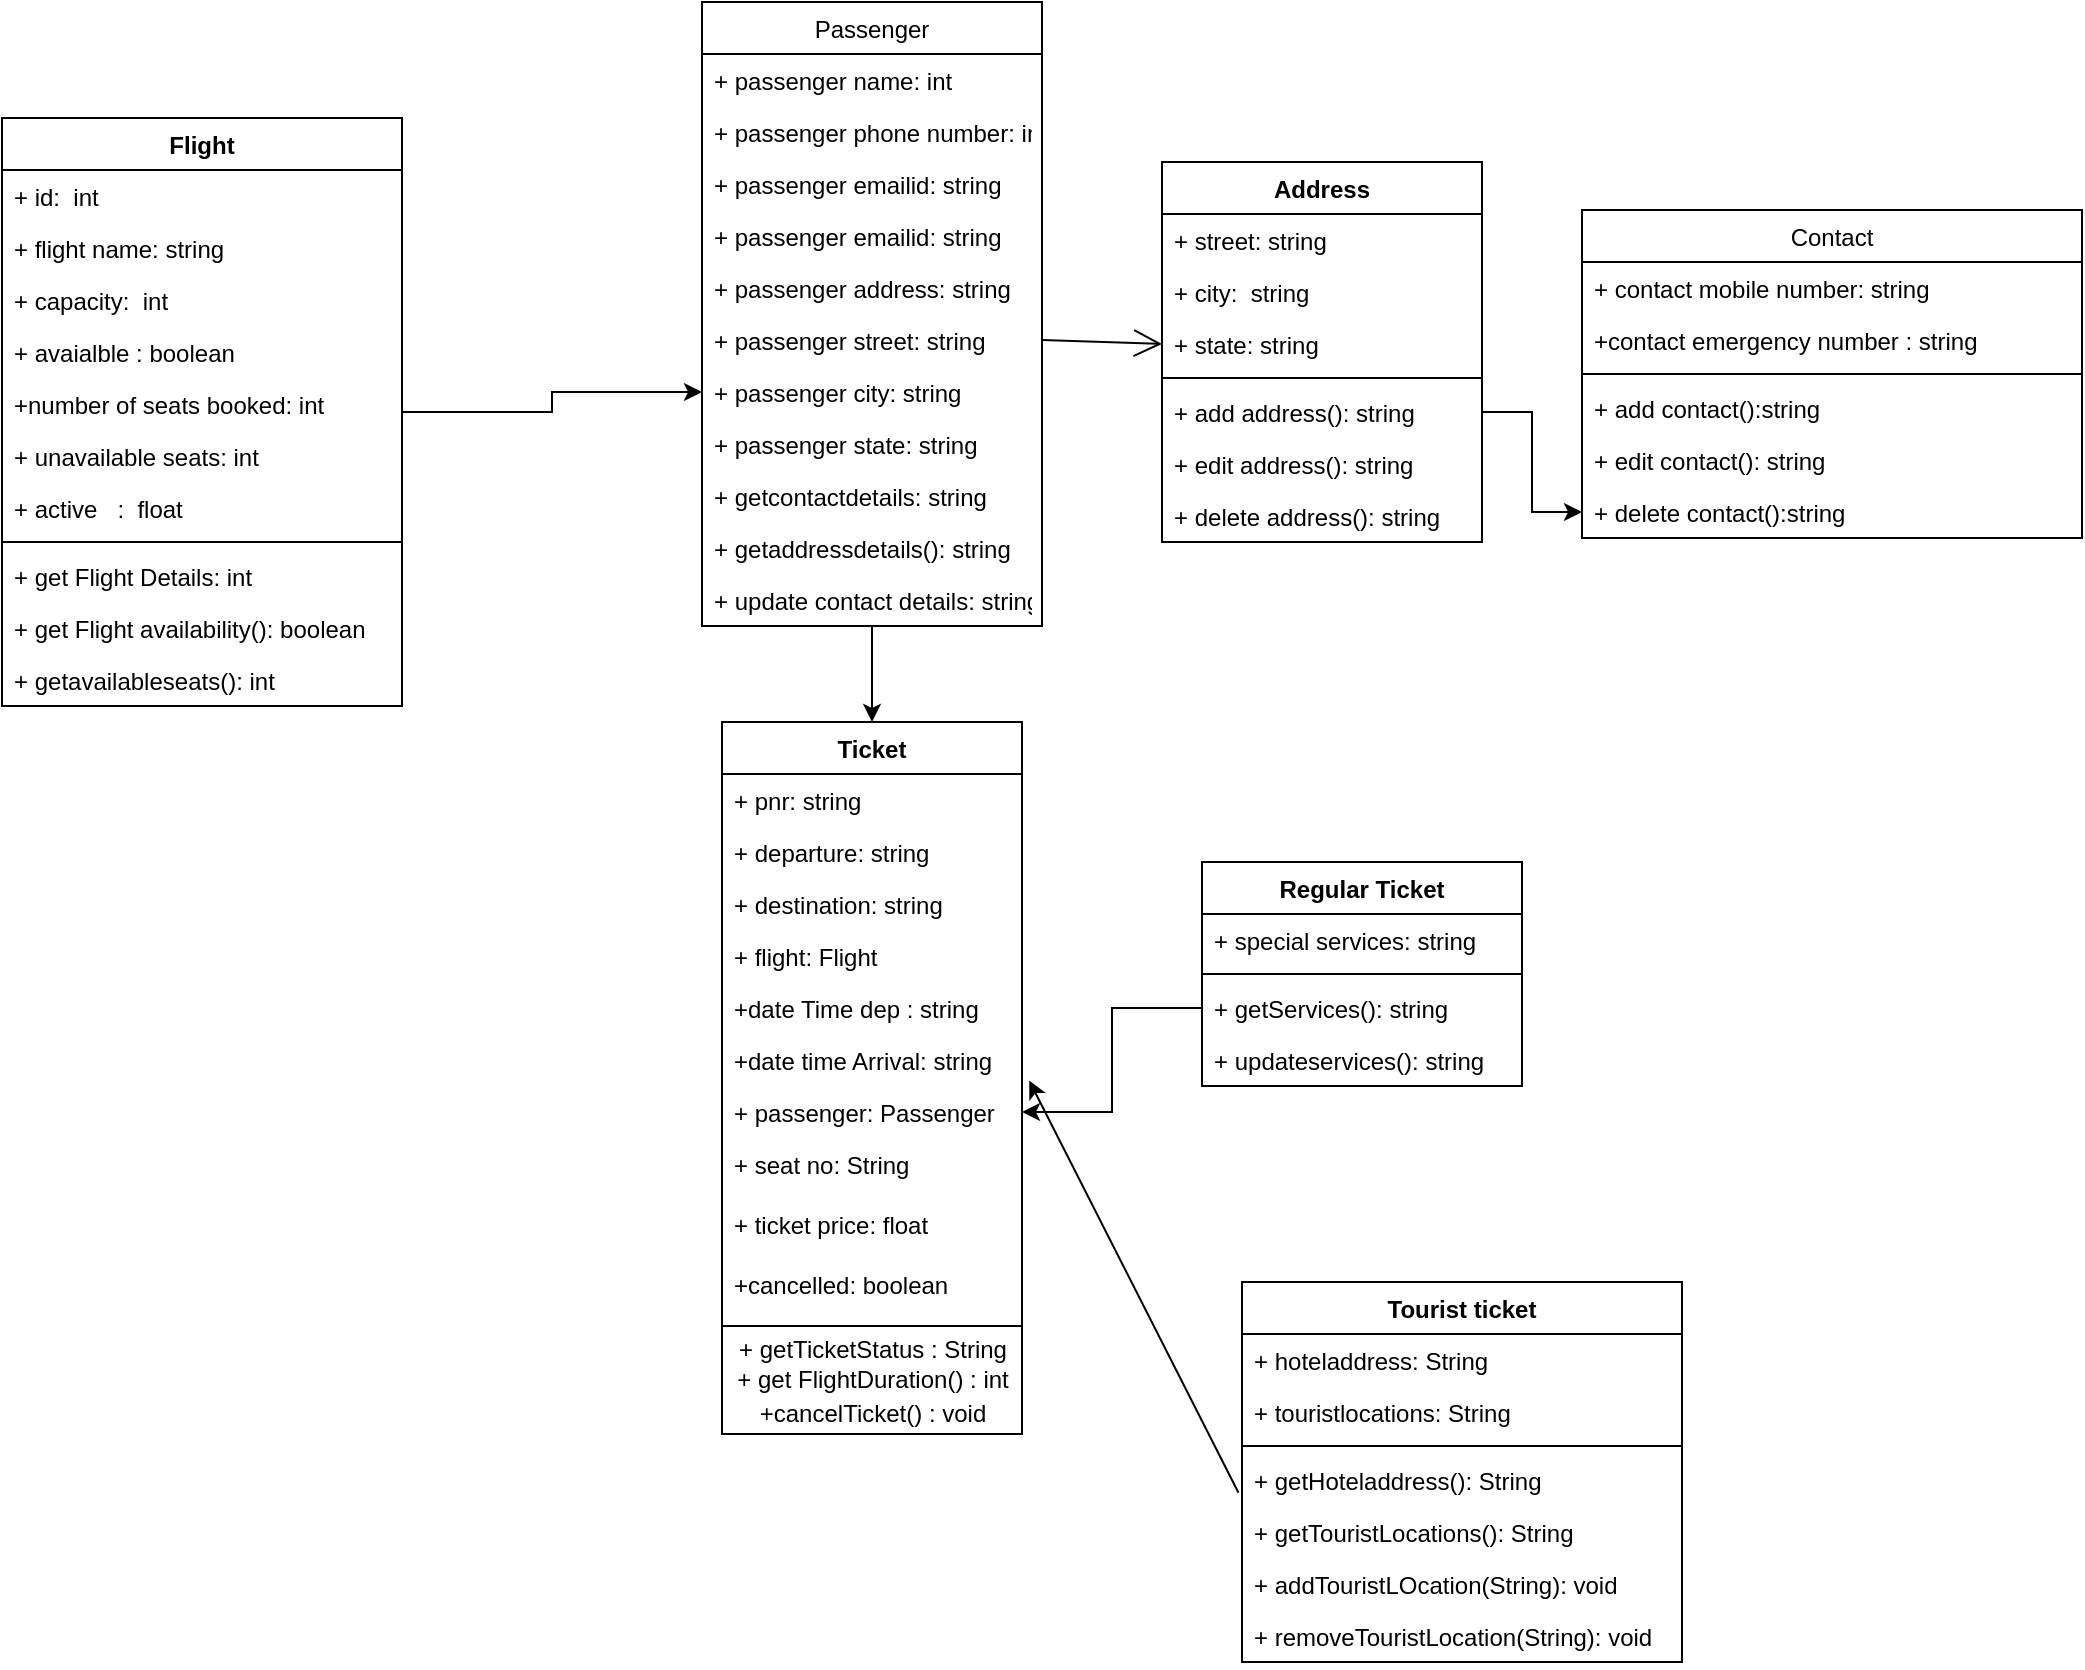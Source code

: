 <mxfile version="17.1.3" type="device"><diagram id="t8E_Q_5KYaHYnCvS9O-j" name="Page-1"><mxGraphModel dx="1715" dy="1883" grid="1" gridSize="10" guides="1" tooltips="1" connect="1" arrows="1" fold="1" page="1" pageScale="1" pageWidth="850" pageHeight="1400" math="0" shadow="0"><root><mxCell id="0"/><mxCell id="1" parent="0"/><mxCell id="Da78S017MAcMfeAEbrY8-31" style="edgeStyle=orthogonalEdgeStyle;rounded=0;orthogonalLoop=1;jettySize=auto;html=1;entryX=0;entryY=0.5;entryDx=0;entryDy=0;" edge="1" parent="1" source="Da78S017MAcMfeAEbrY8-14" target="Da78S017MAcMfeAEbrY8-70"><mxGeometry relative="1" as="geometry"><mxPoint x="310" y="-855" as="targetPoint"/></mxGeometry></mxCell><mxCell id="Da78S017MAcMfeAEbrY8-14" value="Flight" style="swimlane;fontStyle=1;align=center;verticalAlign=top;childLayout=stackLayout;horizontal=1;startSize=26;horizontalStack=0;resizeParent=1;resizeParentMax=0;resizeLast=0;collapsible=1;marginBottom=0;strokeColor=default;" vertex="1" parent="1"><mxGeometry x="-20" y="-1002" width="200" height="294" as="geometry"/></mxCell><mxCell id="Da78S017MAcMfeAEbrY8-15" value="+ id:  int" style="text;strokeColor=none;fillColor=none;align=left;verticalAlign=top;spacingLeft=4;spacingRight=4;overflow=hidden;rotatable=0;points=[[0,0.5],[1,0.5]];portConstraint=eastwest;" vertex="1" parent="Da78S017MAcMfeAEbrY8-14"><mxGeometry y="26" width="200" height="26" as="geometry"/></mxCell><mxCell id="Da78S017MAcMfeAEbrY8-18" value="+ flight name: string" style="text;strokeColor=none;fillColor=none;align=left;verticalAlign=top;spacingLeft=4;spacingRight=4;overflow=hidden;rotatable=0;points=[[0,0.5],[1,0.5]];portConstraint=eastwest;" vertex="1" parent="Da78S017MAcMfeAEbrY8-14"><mxGeometry y="52" width="200" height="26" as="geometry"/></mxCell><mxCell id="Da78S017MAcMfeAEbrY8-19" value="+ capacity:  int" style="text;strokeColor=none;fillColor=none;align=left;verticalAlign=top;spacingLeft=4;spacingRight=4;overflow=hidden;rotatable=0;points=[[0,0.5],[1,0.5]];portConstraint=eastwest;" vertex="1" parent="Da78S017MAcMfeAEbrY8-14"><mxGeometry y="78" width="200" height="26" as="geometry"/></mxCell><mxCell id="Da78S017MAcMfeAEbrY8-20" value="+ avaialble : boolean" style="text;strokeColor=none;fillColor=none;align=left;verticalAlign=top;spacingLeft=4;spacingRight=4;overflow=hidden;rotatable=0;points=[[0,0.5],[1,0.5]];portConstraint=eastwest;" vertex="1" parent="Da78S017MAcMfeAEbrY8-14"><mxGeometry y="104" width="200" height="26" as="geometry"/></mxCell><mxCell id="Da78S017MAcMfeAEbrY8-21" value="+number of seats booked: int" style="text;strokeColor=none;fillColor=none;align=left;verticalAlign=top;spacingLeft=4;spacingRight=4;overflow=hidden;rotatable=0;points=[[0,0.5],[1,0.5]];portConstraint=eastwest;" vertex="1" parent="Da78S017MAcMfeAEbrY8-14"><mxGeometry y="130" width="200" height="26" as="geometry"/></mxCell><mxCell id="Da78S017MAcMfeAEbrY8-22" value="+ unavailable seats: int" style="text;strokeColor=none;fillColor=none;align=left;verticalAlign=top;spacingLeft=4;spacingRight=4;overflow=hidden;rotatable=0;points=[[0,0.5],[1,0.5]];portConstraint=eastwest;" vertex="1" parent="Da78S017MAcMfeAEbrY8-14"><mxGeometry y="156" width="200" height="26" as="geometry"/></mxCell><mxCell id="Da78S017MAcMfeAEbrY8-23" value="+ active   :  float" style="text;strokeColor=none;fillColor=none;align=left;verticalAlign=top;spacingLeft=4;spacingRight=4;overflow=hidden;rotatable=0;points=[[0,0.5],[1,0.5]];portConstraint=eastwest;" vertex="1" parent="Da78S017MAcMfeAEbrY8-14"><mxGeometry y="182" width="200" height="26" as="geometry"/></mxCell><mxCell id="Da78S017MAcMfeAEbrY8-16" value="" style="line;strokeWidth=1;fillColor=none;align=left;verticalAlign=middle;spacingTop=-1;spacingLeft=3;spacingRight=3;rotatable=0;labelPosition=right;points=[];portConstraint=eastwest;" vertex="1" parent="Da78S017MAcMfeAEbrY8-14"><mxGeometry y="208" width="200" height="8" as="geometry"/></mxCell><mxCell id="Da78S017MAcMfeAEbrY8-17" value="+ get Flight Details: int" style="text;strokeColor=none;fillColor=none;align=left;verticalAlign=top;spacingLeft=4;spacingRight=4;overflow=hidden;rotatable=0;points=[[0,0.5],[1,0.5]];portConstraint=eastwest;" vertex="1" parent="Da78S017MAcMfeAEbrY8-14"><mxGeometry y="216" width="200" height="26" as="geometry"/></mxCell><mxCell id="Da78S017MAcMfeAEbrY8-24" value="+ get Flight availability(): boolean" style="text;strokeColor=none;fillColor=none;align=left;verticalAlign=top;spacingLeft=4;spacingRight=4;overflow=hidden;rotatable=0;points=[[0,0.5],[1,0.5]];portConstraint=eastwest;" vertex="1" parent="Da78S017MAcMfeAEbrY8-14"><mxGeometry y="242" width="200" height="26" as="geometry"/></mxCell><mxCell id="Da78S017MAcMfeAEbrY8-25" value="+ getavailableseats(): int" style="text;strokeColor=none;fillColor=none;align=left;verticalAlign=top;spacingLeft=4;spacingRight=4;overflow=hidden;rotatable=0;points=[[0,0.5],[1,0.5]];portConstraint=eastwest;" vertex="1" parent="Da78S017MAcMfeAEbrY8-14"><mxGeometry y="268" width="200" height="26" as="geometry"/></mxCell><mxCell id="Da78S017MAcMfeAEbrY8-63" value="Passenger" style="swimlane;fontStyle=0;childLayout=stackLayout;horizontal=1;startSize=26;fillColor=none;horizontalStack=0;resizeParent=1;resizeParentMax=0;resizeLast=0;collapsible=1;marginBottom=0;strokeColor=default;" vertex="1" parent="1"><mxGeometry x="330" y="-1060" width="170" height="312" as="geometry"/></mxCell><mxCell id="Da78S017MAcMfeAEbrY8-64" value="+ passenger name: int" style="text;strokeColor=none;fillColor=none;align=left;verticalAlign=top;spacingLeft=4;spacingRight=4;overflow=hidden;rotatable=0;points=[[0,0.5],[1,0.5]];portConstraint=eastwest;" vertex="1" parent="Da78S017MAcMfeAEbrY8-63"><mxGeometry y="26" width="170" height="26" as="geometry"/></mxCell><mxCell id="Da78S017MAcMfeAEbrY8-65" value="+ passenger phone number: int" style="text;strokeColor=none;fillColor=none;align=left;verticalAlign=top;spacingLeft=4;spacingRight=4;overflow=hidden;rotatable=0;points=[[0,0.5],[1,0.5]];portConstraint=eastwest;" vertex="1" parent="Da78S017MAcMfeAEbrY8-63"><mxGeometry y="52" width="170" height="26" as="geometry"/></mxCell><mxCell id="Da78S017MAcMfeAEbrY8-66" value="+ passenger emailid: string" style="text;strokeColor=none;fillColor=none;align=left;verticalAlign=top;spacingLeft=4;spacingRight=4;overflow=hidden;rotatable=0;points=[[0,0.5],[1,0.5]];portConstraint=eastwest;" vertex="1" parent="Da78S017MAcMfeAEbrY8-63"><mxGeometry y="78" width="170" height="26" as="geometry"/></mxCell><mxCell id="Da78S017MAcMfeAEbrY8-67" value="+ passenger emailid: string" style="text;strokeColor=none;fillColor=none;align=left;verticalAlign=top;spacingLeft=4;spacingRight=4;overflow=hidden;rotatable=0;points=[[0,0.5],[1,0.5]];portConstraint=eastwest;" vertex="1" parent="Da78S017MAcMfeAEbrY8-63"><mxGeometry y="104" width="170" height="26" as="geometry"/></mxCell><mxCell id="Da78S017MAcMfeAEbrY8-68" value="+ passenger address: string" style="text;strokeColor=none;fillColor=none;align=left;verticalAlign=top;spacingLeft=4;spacingRight=4;overflow=hidden;rotatable=0;points=[[0,0.5],[1,0.5]];portConstraint=eastwest;" vertex="1" parent="Da78S017MAcMfeAEbrY8-63"><mxGeometry y="130" width="170" height="26" as="geometry"/></mxCell><mxCell id="Da78S017MAcMfeAEbrY8-69" value="+ passenger street: string" style="text;strokeColor=none;fillColor=none;align=left;verticalAlign=top;spacingLeft=4;spacingRight=4;overflow=hidden;rotatable=0;points=[[0,0.5],[1,0.5]];portConstraint=eastwest;" vertex="1" parent="Da78S017MAcMfeAEbrY8-63"><mxGeometry y="156" width="170" height="26" as="geometry"/></mxCell><mxCell id="Da78S017MAcMfeAEbrY8-70" value="+ passenger city: string" style="text;strokeColor=none;fillColor=none;align=left;verticalAlign=top;spacingLeft=4;spacingRight=4;overflow=hidden;rotatable=0;points=[[0,0.5],[1,0.5]];portConstraint=eastwest;" vertex="1" parent="Da78S017MAcMfeAEbrY8-63"><mxGeometry y="182" width="170" height="26" as="geometry"/></mxCell><mxCell id="Da78S017MAcMfeAEbrY8-71" value="+ passenger state: string" style="text;strokeColor=none;fillColor=none;align=left;verticalAlign=top;spacingLeft=4;spacingRight=4;overflow=hidden;rotatable=0;points=[[0,0.5],[1,0.5]];portConstraint=eastwest;" vertex="1" parent="Da78S017MAcMfeAEbrY8-63"><mxGeometry y="208" width="170" height="26" as="geometry"/></mxCell><mxCell id="Da78S017MAcMfeAEbrY8-72" value="+ getcontactdetails: string" style="text;strokeColor=none;fillColor=none;align=left;verticalAlign=top;spacingLeft=4;spacingRight=4;overflow=hidden;rotatable=0;points=[[0,0.5],[1,0.5]];portConstraint=eastwest;" vertex="1" parent="Da78S017MAcMfeAEbrY8-63"><mxGeometry y="234" width="170" height="26" as="geometry"/></mxCell><mxCell id="Da78S017MAcMfeAEbrY8-73" value="+ getaddressdetails(): string" style="text;strokeColor=none;fillColor=none;align=left;verticalAlign=top;spacingLeft=4;spacingRight=4;overflow=hidden;rotatable=0;points=[[0,0.5],[1,0.5]];portConstraint=eastwest;" vertex="1" parent="Da78S017MAcMfeAEbrY8-63"><mxGeometry y="260" width="170" height="26" as="geometry"/></mxCell><mxCell id="Da78S017MAcMfeAEbrY8-74" value="+ update contact details: string" style="text;strokeColor=none;fillColor=none;align=left;verticalAlign=top;spacingLeft=4;spacingRight=4;overflow=hidden;rotatable=0;points=[[0,0.5],[1,0.5]];portConstraint=eastwest;" vertex="1" parent="Da78S017MAcMfeAEbrY8-63"><mxGeometry y="286" width="170" height="26" as="geometry"/></mxCell><mxCell id="Da78S017MAcMfeAEbrY8-87" value="Address" style="swimlane;fontStyle=1;align=center;verticalAlign=top;childLayout=stackLayout;horizontal=1;startSize=26;horizontalStack=0;resizeParent=1;resizeParentMax=0;resizeLast=0;collapsible=1;marginBottom=0;strokeColor=default;" vertex="1" parent="1"><mxGeometry x="560" y="-980" width="160" height="190" as="geometry"/></mxCell><mxCell id="Da78S017MAcMfeAEbrY8-88" value="+ street: string" style="text;strokeColor=none;fillColor=none;align=left;verticalAlign=top;spacingLeft=4;spacingRight=4;overflow=hidden;rotatable=0;points=[[0,0.5],[1,0.5]];portConstraint=eastwest;" vertex="1" parent="Da78S017MAcMfeAEbrY8-87"><mxGeometry y="26" width="160" height="26" as="geometry"/></mxCell><mxCell id="Da78S017MAcMfeAEbrY8-92" value="+ city:  string" style="text;strokeColor=none;fillColor=none;align=left;verticalAlign=top;spacingLeft=4;spacingRight=4;overflow=hidden;rotatable=0;points=[[0,0.5],[1,0.5]];portConstraint=eastwest;" vertex="1" parent="Da78S017MAcMfeAEbrY8-87"><mxGeometry y="52" width="160" height="26" as="geometry"/></mxCell><mxCell id="Da78S017MAcMfeAEbrY8-93" value="+ state: string" style="text;strokeColor=none;fillColor=none;align=left;verticalAlign=top;spacingLeft=4;spacingRight=4;overflow=hidden;rotatable=0;points=[[0,0.5],[1,0.5]];portConstraint=eastwest;" vertex="1" parent="Da78S017MAcMfeAEbrY8-87"><mxGeometry y="78" width="160" height="26" as="geometry"/></mxCell><mxCell id="Da78S017MAcMfeAEbrY8-89" value="" style="line;strokeWidth=1;fillColor=none;align=left;verticalAlign=middle;spacingTop=-1;spacingLeft=3;spacingRight=3;rotatable=0;labelPosition=right;points=[];portConstraint=eastwest;" vertex="1" parent="Da78S017MAcMfeAEbrY8-87"><mxGeometry y="104" width="160" height="8" as="geometry"/></mxCell><mxCell id="Da78S017MAcMfeAEbrY8-90" value="+ add address(): string" style="text;strokeColor=none;fillColor=none;align=left;verticalAlign=top;spacingLeft=4;spacingRight=4;overflow=hidden;rotatable=0;points=[[0,0.5],[1,0.5]];portConstraint=eastwest;" vertex="1" parent="Da78S017MAcMfeAEbrY8-87"><mxGeometry y="112" width="160" height="26" as="geometry"/></mxCell><mxCell id="Da78S017MAcMfeAEbrY8-94" value="+ edit address(): string" style="text;strokeColor=none;fillColor=none;align=left;verticalAlign=top;spacingLeft=4;spacingRight=4;overflow=hidden;rotatable=0;points=[[0,0.5],[1,0.5]];portConstraint=eastwest;" vertex="1" parent="Da78S017MAcMfeAEbrY8-87"><mxGeometry y="138" width="160" height="26" as="geometry"/></mxCell><mxCell id="Da78S017MAcMfeAEbrY8-91" value="+ delete address(): string" style="text;strokeColor=none;fillColor=none;align=left;verticalAlign=top;spacingLeft=4;spacingRight=4;overflow=hidden;rotatable=0;points=[[0,0.5],[1,0.5]];portConstraint=eastwest;" vertex="1" parent="Da78S017MAcMfeAEbrY8-87"><mxGeometry y="164" width="160" height="26" as="geometry"/></mxCell><mxCell id="Da78S017MAcMfeAEbrY8-100" value="Contact" style="swimlane;fontStyle=0;childLayout=stackLayout;horizontal=1;startSize=26;fillColor=none;horizontalStack=0;resizeParent=1;resizeParentMax=0;resizeLast=0;collapsible=1;marginBottom=0;strokeColor=default;" vertex="1" parent="1"><mxGeometry x="770" y="-956" width="250" height="164" as="geometry"/></mxCell><mxCell id="Da78S017MAcMfeAEbrY8-103" value="+ contact mobile number: string" style="text;strokeColor=none;fillColor=none;align=left;verticalAlign=top;spacingLeft=4;spacingRight=4;overflow=hidden;rotatable=0;points=[[0,0.5],[1,0.5]];portConstraint=eastwest;" vertex="1" parent="Da78S017MAcMfeAEbrY8-100"><mxGeometry y="26" width="250" height="26" as="geometry"/></mxCell><mxCell id="Da78S017MAcMfeAEbrY8-101" value="+contact emergency number : string" style="text;strokeColor=none;fillColor=none;align=left;verticalAlign=top;spacingLeft=4;spacingRight=4;overflow=hidden;rotatable=0;points=[[0,0.5],[1,0.5]];portConstraint=eastwest;" vertex="1" parent="Da78S017MAcMfeAEbrY8-100"><mxGeometry y="52" width="250" height="26" as="geometry"/></mxCell><mxCell id="Da78S017MAcMfeAEbrY8-110" value="" style="line;strokeWidth=1;fillColor=none;align=left;verticalAlign=middle;spacingTop=-1;spacingLeft=3;spacingRight=3;rotatable=0;labelPosition=right;points=[];portConstraint=eastwest;" vertex="1" parent="Da78S017MAcMfeAEbrY8-100"><mxGeometry y="78" width="250" height="8" as="geometry"/></mxCell><mxCell id="Da78S017MAcMfeAEbrY8-107" value="+ add contact():string" style="text;strokeColor=none;fillColor=none;align=left;verticalAlign=top;spacingLeft=4;spacingRight=4;overflow=hidden;rotatable=0;points=[[0,0.5],[1,0.5]];portConstraint=eastwest;" vertex="1" parent="Da78S017MAcMfeAEbrY8-100"><mxGeometry y="86" width="250" height="26" as="geometry"/></mxCell><mxCell id="Da78S017MAcMfeAEbrY8-108" value="+ edit contact(): string" style="text;strokeColor=none;fillColor=none;align=left;verticalAlign=top;spacingLeft=4;spacingRight=4;overflow=hidden;rotatable=0;points=[[0,0.5],[1,0.5]];portConstraint=eastwest;" vertex="1" parent="Da78S017MAcMfeAEbrY8-100"><mxGeometry y="112" width="250" height="26" as="geometry"/></mxCell><mxCell id="Da78S017MAcMfeAEbrY8-109" value="+ delete contact():string " style="text;strokeColor=none;fillColor=none;align=left;verticalAlign=top;spacingLeft=4;spacingRight=4;overflow=hidden;rotatable=0;points=[[0,0.5],[1,0.5]];portConstraint=eastwest;" vertex="1" parent="Da78S017MAcMfeAEbrY8-100"><mxGeometry y="138" width="250" height="26" as="geometry"/></mxCell><mxCell id="Da78S017MAcMfeAEbrY8-111" value="Ticket" style="swimlane;fontStyle=1;align=center;verticalAlign=top;childLayout=stackLayout;horizontal=1;startSize=26;horizontalStack=0;resizeParent=1;resizeParentMax=0;resizeLast=0;collapsible=1;marginBottom=0;strokeColor=default;" vertex="1" parent="1"><mxGeometry x="340" y="-700" width="150" height="356" as="geometry"/></mxCell><mxCell id="Da78S017MAcMfeAEbrY8-112" value="+ pnr: string" style="text;strokeColor=none;fillColor=none;align=left;verticalAlign=top;spacingLeft=4;spacingRight=4;overflow=hidden;rotatable=0;points=[[0,0.5],[1,0.5]];portConstraint=eastwest;" vertex="1" parent="Da78S017MAcMfeAEbrY8-111"><mxGeometry y="26" width="150" height="26" as="geometry"/></mxCell><mxCell id="Da78S017MAcMfeAEbrY8-115" value="+ departure: string" style="text;strokeColor=none;fillColor=none;align=left;verticalAlign=top;spacingLeft=4;spacingRight=4;overflow=hidden;rotatable=0;points=[[0,0.5],[1,0.5]];portConstraint=eastwest;" vertex="1" parent="Da78S017MAcMfeAEbrY8-111"><mxGeometry y="52" width="150" height="26" as="geometry"/></mxCell><mxCell id="Da78S017MAcMfeAEbrY8-116" value="+ destination: string" style="text;strokeColor=none;fillColor=none;align=left;verticalAlign=top;spacingLeft=4;spacingRight=4;overflow=hidden;rotatable=0;points=[[0,0.5],[1,0.5]];portConstraint=eastwest;" vertex="1" parent="Da78S017MAcMfeAEbrY8-111"><mxGeometry y="78" width="150" height="26" as="geometry"/></mxCell><mxCell id="Da78S017MAcMfeAEbrY8-117" value="+ flight: Flight" style="text;strokeColor=none;fillColor=none;align=left;verticalAlign=top;spacingLeft=4;spacingRight=4;overflow=hidden;rotatable=0;points=[[0,0.5],[1,0.5]];portConstraint=eastwest;" vertex="1" parent="Da78S017MAcMfeAEbrY8-111"><mxGeometry y="104" width="150" height="26" as="geometry"/></mxCell><mxCell id="Da78S017MAcMfeAEbrY8-118" value="+date Time dep : string" style="text;strokeColor=none;fillColor=none;align=left;verticalAlign=top;spacingLeft=4;spacingRight=4;overflow=hidden;rotatable=0;points=[[0,0.5],[1,0.5]];portConstraint=eastwest;" vertex="1" parent="Da78S017MAcMfeAEbrY8-111"><mxGeometry y="130" width="150" height="26" as="geometry"/></mxCell><mxCell id="Da78S017MAcMfeAEbrY8-119" value="+date time Arrival: string" style="text;strokeColor=none;fillColor=none;align=left;verticalAlign=top;spacingLeft=4;spacingRight=4;overflow=hidden;rotatable=0;points=[[0,0.5],[1,0.5]];portConstraint=eastwest;" vertex="1" parent="Da78S017MAcMfeAEbrY8-111"><mxGeometry y="156" width="150" height="26" as="geometry"/></mxCell><mxCell id="Da78S017MAcMfeAEbrY8-120" value="+ passenger: Passenger" style="text;strokeColor=none;fillColor=none;align=left;verticalAlign=top;spacingLeft=4;spacingRight=4;overflow=hidden;rotatable=0;points=[[0,0.5],[1,0.5]];portConstraint=eastwest;" vertex="1" parent="Da78S017MAcMfeAEbrY8-111"><mxGeometry y="182" width="150" height="26" as="geometry"/></mxCell><mxCell id="Da78S017MAcMfeAEbrY8-121" value="+ seat no: String" style="text;strokeColor=none;fillColor=none;align=left;verticalAlign=top;spacingLeft=4;spacingRight=4;overflow=hidden;rotatable=0;points=[[0,0.5],[1,0.5]];portConstraint=eastwest;" vertex="1" parent="Da78S017MAcMfeAEbrY8-111"><mxGeometry y="208" width="150" height="30" as="geometry"/></mxCell><mxCell id="Da78S017MAcMfeAEbrY8-123" value="+ ticket price: float" style="text;strokeColor=none;fillColor=none;align=left;verticalAlign=top;spacingLeft=4;spacingRight=4;overflow=hidden;rotatable=0;points=[[0,0.5],[1,0.5]];portConstraint=eastwest;" vertex="1" parent="Da78S017MAcMfeAEbrY8-111"><mxGeometry y="238" width="150" height="30" as="geometry"/></mxCell><mxCell id="Da78S017MAcMfeAEbrY8-124" value="+cancelled: boolean" style="text;strokeColor=none;fillColor=none;align=left;verticalAlign=top;spacingLeft=4;spacingRight=4;overflow=hidden;rotatable=0;points=[[0,0.5],[1,0.5]];portConstraint=eastwest;" vertex="1" parent="Da78S017MAcMfeAEbrY8-111"><mxGeometry y="268" width="150" height="30" as="geometry"/></mxCell><mxCell id="Da78S017MAcMfeAEbrY8-127" value="" style="line;strokeWidth=1;fillColor=none;align=left;verticalAlign=middle;spacingTop=-1;spacingLeft=3;spacingRight=3;rotatable=0;labelPosition=right;points=[];portConstraint=eastwest;" vertex="1" parent="Da78S017MAcMfeAEbrY8-111"><mxGeometry y="298" width="150" height="8" as="geometry"/></mxCell><mxCell id="Da78S017MAcMfeAEbrY8-130" value="+ getTicketStatus : String&lt;br&gt;+ get FlightDuration() : int" style="text;html=1;align=center;verticalAlign=middle;resizable=0;points=[];autosize=1;strokeColor=none;fillColor=none;" vertex="1" parent="Da78S017MAcMfeAEbrY8-111"><mxGeometry y="306" width="150" height="30" as="geometry"/></mxCell><mxCell id="Da78S017MAcMfeAEbrY8-137" value="+cancelTicket() : void" style="text;html=1;align=center;verticalAlign=middle;resizable=0;points=[];autosize=1;strokeColor=none;fillColor=none;" vertex="1" parent="Da78S017MAcMfeAEbrY8-111"><mxGeometry y="336" width="150" height="20" as="geometry"/></mxCell><mxCell id="Da78S017MAcMfeAEbrY8-138" value="Regular Ticket" style="swimlane;fontStyle=1;align=center;verticalAlign=top;childLayout=stackLayout;horizontal=1;startSize=26;horizontalStack=0;resizeParent=1;resizeParentMax=0;resizeLast=0;collapsible=1;marginBottom=0;strokeColor=default;" vertex="1" parent="1"><mxGeometry x="580" y="-630" width="160" height="112" as="geometry"/></mxCell><mxCell id="Da78S017MAcMfeAEbrY8-139" value="+ special services: string" style="text;strokeColor=none;fillColor=none;align=left;verticalAlign=top;spacingLeft=4;spacingRight=4;overflow=hidden;rotatable=0;points=[[0,0.5],[1,0.5]];portConstraint=eastwest;" vertex="1" parent="Da78S017MAcMfeAEbrY8-138"><mxGeometry y="26" width="160" height="26" as="geometry"/></mxCell><mxCell id="Da78S017MAcMfeAEbrY8-140" value="" style="line;strokeWidth=1;fillColor=none;align=left;verticalAlign=middle;spacingTop=-1;spacingLeft=3;spacingRight=3;rotatable=0;labelPosition=right;points=[];portConstraint=eastwest;" vertex="1" parent="Da78S017MAcMfeAEbrY8-138"><mxGeometry y="52" width="160" height="8" as="geometry"/></mxCell><mxCell id="Da78S017MAcMfeAEbrY8-141" value="+ getServices(): string" style="text;strokeColor=none;fillColor=none;align=left;verticalAlign=top;spacingLeft=4;spacingRight=4;overflow=hidden;rotatable=0;points=[[0,0.5],[1,0.5]];portConstraint=eastwest;" vertex="1" parent="Da78S017MAcMfeAEbrY8-138"><mxGeometry y="60" width="160" height="26" as="geometry"/></mxCell><mxCell id="Da78S017MAcMfeAEbrY8-143" value="+ updateservices(): string" style="text;strokeColor=none;fillColor=none;align=left;verticalAlign=top;spacingLeft=4;spacingRight=4;overflow=hidden;rotatable=0;points=[[0,0.5],[1,0.5]];portConstraint=eastwest;" vertex="1" parent="Da78S017MAcMfeAEbrY8-138"><mxGeometry y="86" width="160" height="26" as="geometry"/></mxCell><mxCell id="Da78S017MAcMfeAEbrY8-146" value="Tourist ticket" style="swimlane;fontStyle=1;align=center;verticalAlign=top;childLayout=stackLayout;horizontal=1;startSize=26;horizontalStack=0;resizeParent=1;resizeParentMax=0;resizeLast=0;collapsible=1;marginBottom=0;strokeColor=default;" vertex="1" parent="1"><mxGeometry x="600" y="-420" width="220" height="190" as="geometry"/></mxCell><mxCell id="Da78S017MAcMfeAEbrY8-147" value="+ hoteladdress: String" style="text;strokeColor=none;fillColor=none;align=left;verticalAlign=top;spacingLeft=4;spacingRight=4;overflow=hidden;rotatable=0;points=[[0,0.5],[1,0.5]];portConstraint=eastwest;" vertex="1" parent="Da78S017MAcMfeAEbrY8-146"><mxGeometry y="26" width="220" height="26" as="geometry"/></mxCell><mxCell id="Da78S017MAcMfeAEbrY8-150" value="+ touristlocations: String" style="text;strokeColor=none;fillColor=none;align=left;verticalAlign=top;spacingLeft=4;spacingRight=4;overflow=hidden;rotatable=0;points=[[0,0.5],[1,0.5]];portConstraint=eastwest;" vertex="1" parent="Da78S017MAcMfeAEbrY8-146"><mxGeometry y="52" width="220" height="26" as="geometry"/></mxCell><mxCell id="Da78S017MAcMfeAEbrY8-148" value="" style="line;strokeWidth=1;fillColor=none;align=left;verticalAlign=middle;spacingTop=-1;spacingLeft=3;spacingRight=3;rotatable=0;labelPosition=right;points=[];portConstraint=eastwest;" vertex="1" parent="Da78S017MAcMfeAEbrY8-146"><mxGeometry y="78" width="220" height="8" as="geometry"/></mxCell><mxCell id="Da78S017MAcMfeAEbrY8-149" value="+ getHoteladdress(): String" style="text;strokeColor=none;fillColor=none;align=left;verticalAlign=top;spacingLeft=4;spacingRight=4;overflow=hidden;rotatable=0;points=[[0,0.5],[1,0.5]];portConstraint=eastwest;" vertex="1" parent="Da78S017MAcMfeAEbrY8-146"><mxGeometry y="86" width="220" height="26" as="geometry"/></mxCell><mxCell id="Da78S017MAcMfeAEbrY8-151" value="+ getTouristLocations(): String" style="text;strokeColor=none;fillColor=none;align=left;verticalAlign=top;spacingLeft=4;spacingRight=4;overflow=hidden;rotatable=0;points=[[0,0.5],[1,0.5]];portConstraint=eastwest;" vertex="1" parent="Da78S017MAcMfeAEbrY8-146"><mxGeometry y="112" width="220" height="26" as="geometry"/></mxCell><mxCell id="Da78S017MAcMfeAEbrY8-152" value="+ addTouristLOcation(String): void" style="text;strokeColor=none;fillColor=none;align=left;verticalAlign=top;spacingLeft=4;spacingRight=4;overflow=hidden;rotatable=0;points=[[0,0.5],[1,0.5]];portConstraint=eastwest;" vertex="1" parent="Da78S017MAcMfeAEbrY8-146"><mxGeometry y="138" width="220" height="26" as="geometry"/></mxCell><mxCell id="Da78S017MAcMfeAEbrY8-153" value="+ removeTouristLocation(String): void" style="text;strokeColor=none;fillColor=none;align=left;verticalAlign=top;spacingLeft=4;spacingRight=4;overflow=hidden;rotatable=0;points=[[0,0.5],[1,0.5]];portConstraint=eastwest;" vertex="1" parent="Da78S017MAcMfeAEbrY8-146"><mxGeometry y="164" width="220" height="26" as="geometry"/></mxCell><mxCell id="Da78S017MAcMfeAEbrY8-158" value="" style="edgeStyle=orthogonalEdgeStyle;rounded=0;orthogonalLoop=1;jettySize=auto;html=1;" edge="1" parent="1" source="Da78S017MAcMfeAEbrY8-90" target="Da78S017MAcMfeAEbrY8-109"><mxGeometry relative="1" as="geometry"/></mxCell><mxCell id="Da78S017MAcMfeAEbrY8-159" value="" style="endArrow=classic;html=1;rounded=0;entryX=1.024;entryY=-0.103;entryDx=0;entryDy=0;entryPerimeter=0;exitX=-0.008;exitY=0.744;exitDx=0;exitDy=0;exitPerimeter=0;" edge="1" parent="1" source="Da78S017MAcMfeAEbrY8-149" target="Da78S017MAcMfeAEbrY8-120"><mxGeometry width="50" height="50" relative="1" as="geometry"><mxPoint x="640" y="-130" as="sourcePoint"/><mxPoint x="510" y="-510" as="targetPoint"/></mxGeometry></mxCell><mxCell id="Da78S017MAcMfeAEbrY8-161" value="" style="endArrow=open;endFill=1;endSize=12;html=1;rounded=0;exitX=1;exitY=0.5;exitDx=0;exitDy=0;entryX=0;entryY=0.5;entryDx=0;entryDy=0;" edge="1" parent="1" source="Da78S017MAcMfeAEbrY8-69" target="Da78S017MAcMfeAEbrY8-93"><mxGeometry width="160" relative="1" as="geometry"><mxPoint x="425" y="-885.42" as="sourcePoint"/><mxPoint x="585" y="-885.42" as="targetPoint"/></mxGeometry></mxCell><mxCell id="Da78S017MAcMfeAEbrY8-164" value="" style="edgeStyle=orthogonalEdgeStyle;rounded=0;orthogonalLoop=1;jettySize=auto;html=1;" edge="1" parent="1" source="Da78S017MAcMfeAEbrY8-141" target="Da78S017MAcMfeAEbrY8-120"><mxGeometry relative="1" as="geometry"/></mxCell><mxCell id="Da78S017MAcMfeAEbrY8-165" value="" style="endArrow=classic;html=1;rounded=0;entryX=0.5;entryY=0;entryDx=0;entryDy=0;" edge="1" parent="1" source="Da78S017MAcMfeAEbrY8-74" target="Da78S017MAcMfeAEbrY8-111"><mxGeometry width="50" height="50" relative="1" as="geometry"><mxPoint x="460" y="-720" as="sourcePoint"/><mxPoint x="510" y="-770" as="targetPoint"/></mxGeometry></mxCell></root></mxGraphModel></diagram></mxfile>